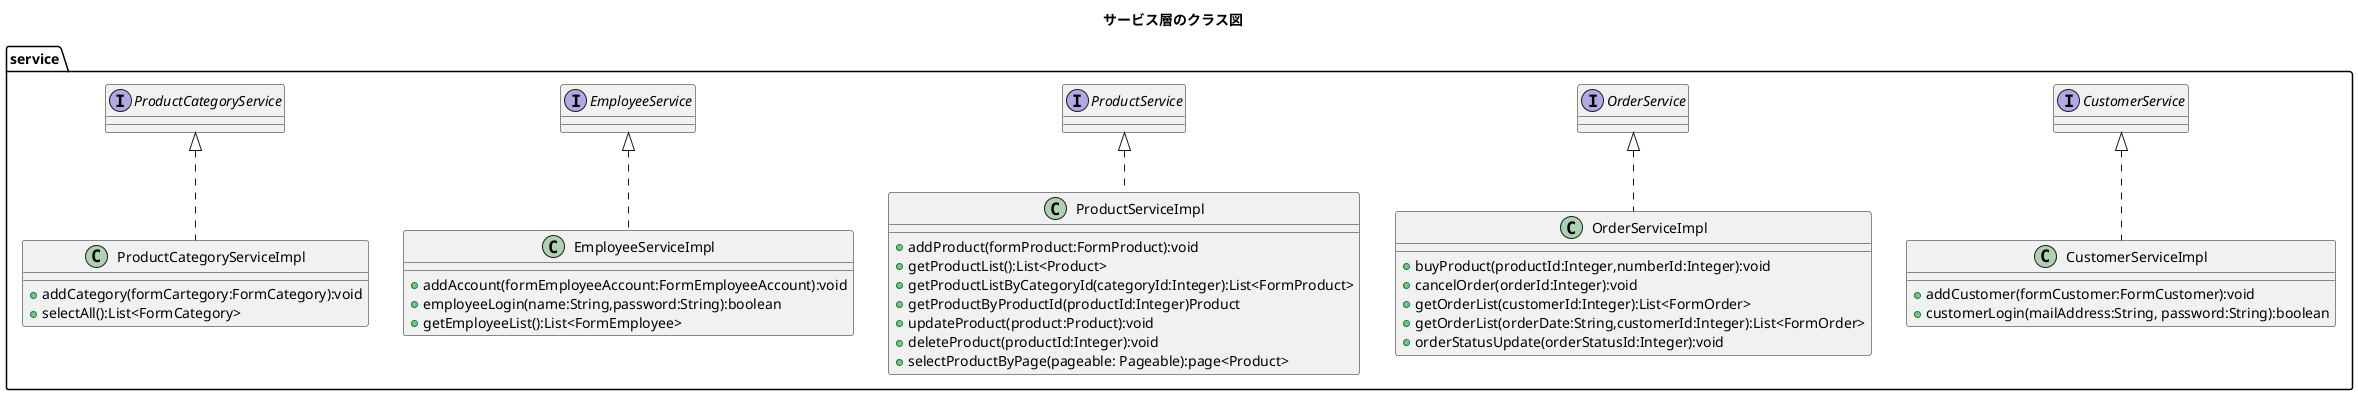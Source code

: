 @startuml
title サービス層のクラス図
package service{
	class CustomerServiceImpl implements CustomerService{
		+ addCustomer(formCustomer:FormCustomer):void
		+ customerLogin(mailAddress:String, password:String):boolean
	}
	
	class OrderServiceImpl implements OrderService{
		+ buyProduct(productId:Integer,numberId:Integer):void
		+ cancelOrder(orderId:Integer):void
		+ getOrderList(customerId:Integer):List<FormOrder>
		+ getOrderList(orderDate:String,customerId:Integer):List<FormOrder>
		+ orderStatusUpdate(orderStatusId:Integer):void
	}
	
	class ProductServiceImpl implements ProductService{
		+ addProduct(formProduct:FormProduct):void
		+ getProductList():List<Product>
		+ getProductListByCategoryId(categoryId:Integer):List<FormProduct>
		+ getProductByProductId(productId:Integer)Product
		+ updateProduct(product:Product):void
		+ deleteProduct(productId:Integer):void
		+ selectProductByPage(pageable: Pageable):page<Product>
	}


	class EmployeeServiceImpl implements EmployeeService{
		+ addAccount(formEmployeeAccount:FormEmployeeAccount):void
		+ employeeLogin(name:String,password:String):boolean
		+ getEmployeeList():List<FormEmployee>
	}
	
	class ProductCategoryServiceImpl implements ProductCategoryService{
		+ addCategory(formCartegory:FormCategory):void
		+ selectAll():List<FormCategory>
	}	
}



@enduml